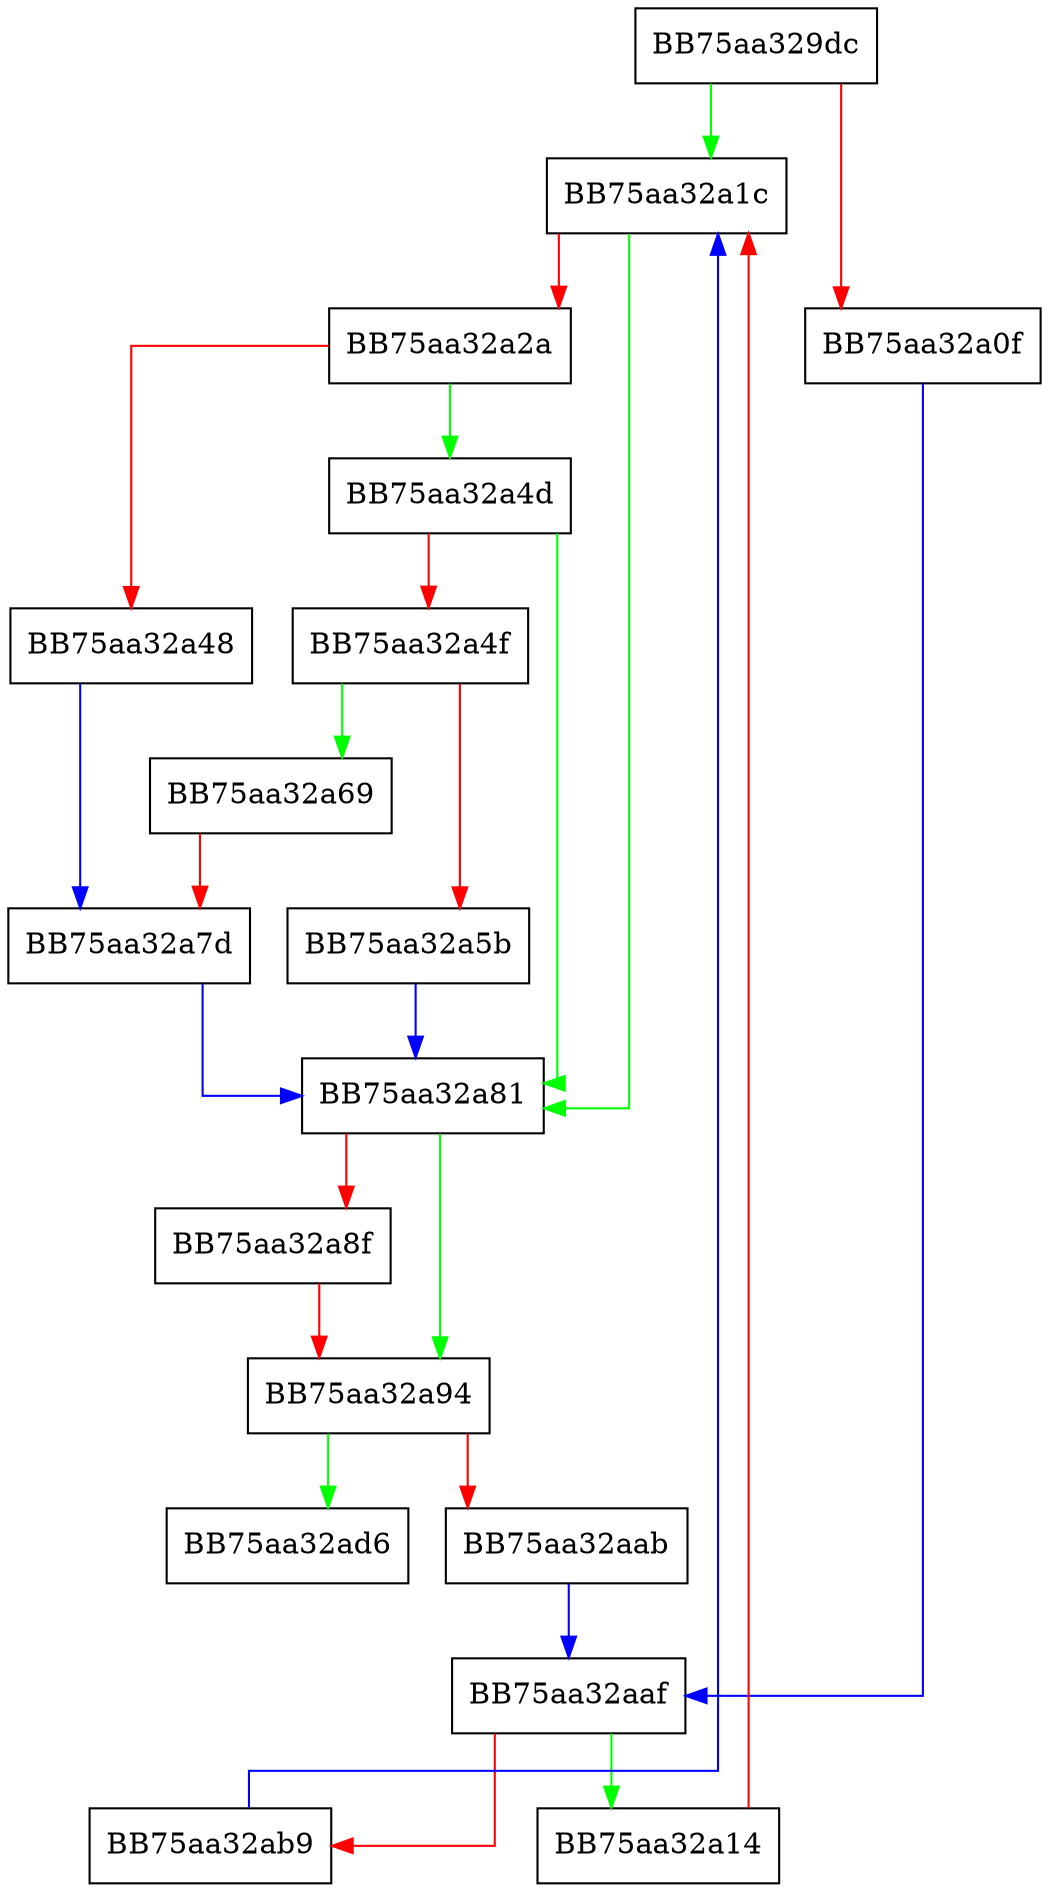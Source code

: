 digraph storePattern {
  node [shape="box"];
  graph [splines=ortho];
  BB75aa329dc -> BB75aa32a1c [color="green"];
  BB75aa329dc -> BB75aa32a0f [color="red"];
  BB75aa32a0f -> BB75aa32aaf [color="blue"];
  BB75aa32a14 -> BB75aa32a1c [color="red"];
  BB75aa32a1c -> BB75aa32a81 [color="green"];
  BB75aa32a1c -> BB75aa32a2a [color="red"];
  BB75aa32a2a -> BB75aa32a4d [color="green"];
  BB75aa32a2a -> BB75aa32a48 [color="red"];
  BB75aa32a48 -> BB75aa32a7d [color="blue"];
  BB75aa32a4d -> BB75aa32a81 [color="green"];
  BB75aa32a4d -> BB75aa32a4f [color="red"];
  BB75aa32a4f -> BB75aa32a69 [color="green"];
  BB75aa32a4f -> BB75aa32a5b [color="red"];
  BB75aa32a5b -> BB75aa32a81 [color="blue"];
  BB75aa32a69 -> BB75aa32a7d [color="red"];
  BB75aa32a7d -> BB75aa32a81 [color="blue"];
  BB75aa32a81 -> BB75aa32a94 [color="green"];
  BB75aa32a81 -> BB75aa32a8f [color="red"];
  BB75aa32a8f -> BB75aa32a94 [color="red"];
  BB75aa32a94 -> BB75aa32ad6 [color="green"];
  BB75aa32a94 -> BB75aa32aab [color="red"];
  BB75aa32aab -> BB75aa32aaf [color="blue"];
  BB75aa32aaf -> BB75aa32a14 [color="green"];
  BB75aa32aaf -> BB75aa32ab9 [color="red"];
  BB75aa32ab9 -> BB75aa32a1c [color="blue"];
}